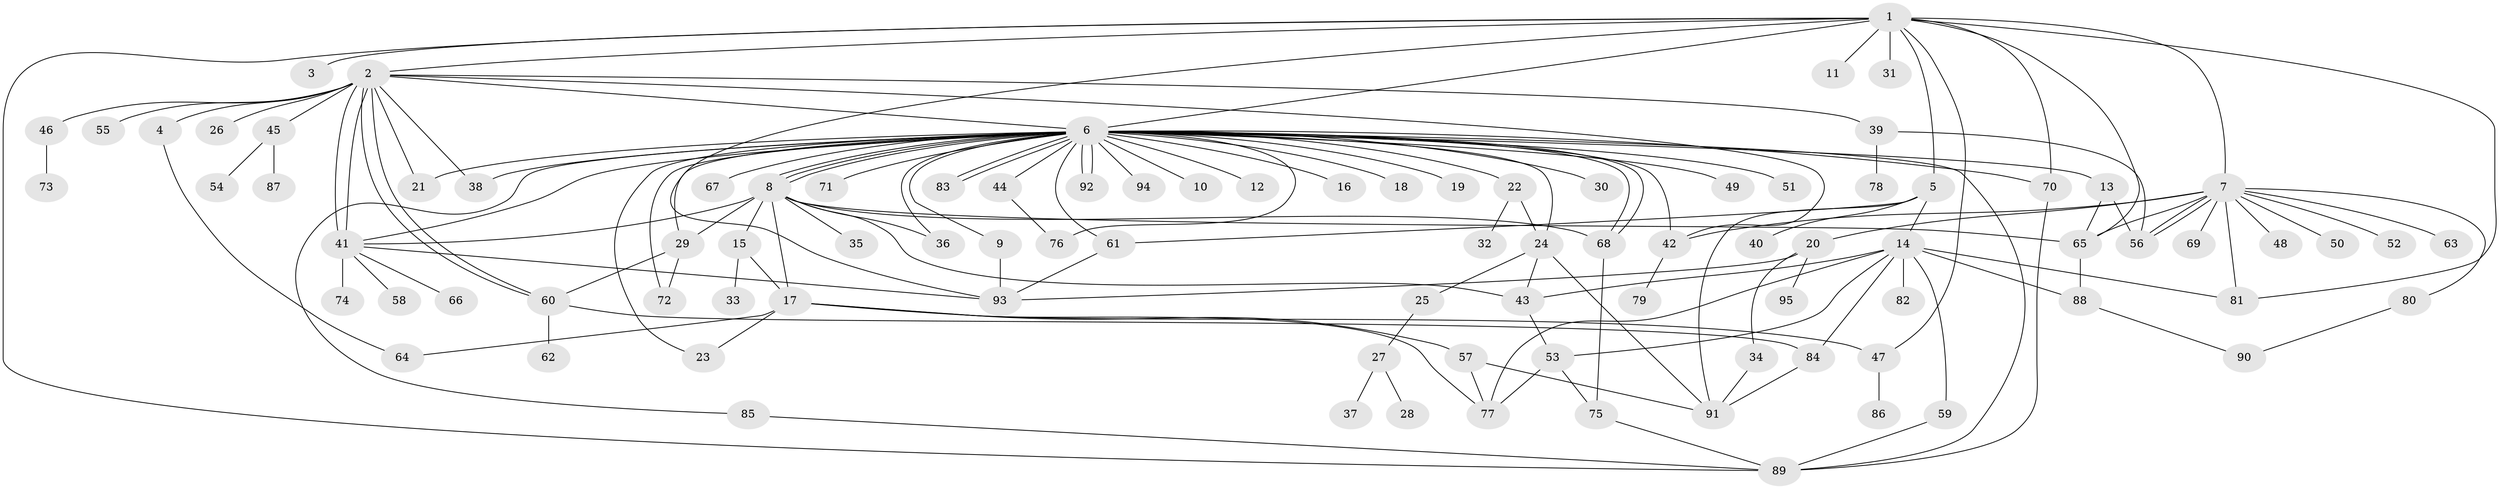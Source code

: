 // Generated by graph-tools (version 1.1) at 2025/47/03/09/25 04:47:48]
// undirected, 95 vertices, 152 edges
graph export_dot {
graph [start="1"]
  node [color=gray90,style=filled];
  1;
  2;
  3;
  4;
  5;
  6;
  7;
  8;
  9;
  10;
  11;
  12;
  13;
  14;
  15;
  16;
  17;
  18;
  19;
  20;
  21;
  22;
  23;
  24;
  25;
  26;
  27;
  28;
  29;
  30;
  31;
  32;
  33;
  34;
  35;
  36;
  37;
  38;
  39;
  40;
  41;
  42;
  43;
  44;
  45;
  46;
  47;
  48;
  49;
  50;
  51;
  52;
  53;
  54;
  55;
  56;
  57;
  58;
  59;
  60;
  61;
  62;
  63;
  64;
  65;
  66;
  67;
  68;
  69;
  70;
  71;
  72;
  73;
  74;
  75;
  76;
  77;
  78;
  79;
  80;
  81;
  82;
  83;
  84;
  85;
  86;
  87;
  88;
  89;
  90;
  91;
  92;
  93;
  94;
  95;
  1 -- 2;
  1 -- 3;
  1 -- 5;
  1 -- 6;
  1 -- 7;
  1 -- 11;
  1 -- 31;
  1 -- 47;
  1 -- 65;
  1 -- 70;
  1 -- 81;
  1 -- 89;
  1 -- 93;
  2 -- 4;
  2 -- 6;
  2 -- 21;
  2 -- 26;
  2 -- 38;
  2 -- 39;
  2 -- 41;
  2 -- 41;
  2 -- 42;
  2 -- 45;
  2 -- 46;
  2 -- 55;
  2 -- 60;
  2 -- 60;
  4 -- 64;
  5 -- 14;
  5 -- 40;
  5 -- 61;
  5 -- 91;
  6 -- 8;
  6 -- 8;
  6 -- 8;
  6 -- 9;
  6 -- 10;
  6 -- 12;
  6 -- 13;
  6 -- 16;
  6 -- 18;
  6 -- 19;
  6 -- 21;
  6 -- 22;
  6 -- 23;
  6 -- 24;
  6 -- 29;
  6 -- 30;
  6 -- 36;
  6 -- 38;
  6 -- 41;
  6 -- 42;
  6 -- 44;
  6 -- 49;
  6 -- 51;
  6 -- 61;
  6 -- 67;
  6 -- 68;
  6 -- 68;
  6 -- 70;
  6 -- 71;
  6 -- 72;
  6 -- 76;
  6 -- 83;
  6 -- 83;
  6 -- 85;
  6 -- 89;
  6 -- 92;
  6 -- 92;
  6 -- 94;
  7 -- 20;
  7 -- 42;
  7 -- 48;
  7 -- 50;
  7 -- 52;
  7 -- 56;
  7 -- 56;
  7 -- 63;
  7 -- 65;
  7 -- 69;
  7 -- 80;
  7 -- 81;
  8 -- 15;
  8 -- 17;
  8 -- 29;
  8 -- 35;
  8 -- 36;
  8 -- 41;
  8 -- 43;
  8 -- 65;
  8 -- 68;
  9 -- 93;
  13 -- 56;
  13 -- 65;
  14 -- 43;
  14 -- 53;
  14 -- 59;
  14 -- 77;
  14 -- 81;
  14 -- 82;
  14 -- 84;
  14 -- 88;
  15 -- 17;
  15 -- 33;
  17 -- 23;
  17 -- 47;
  17 -- 57;
  17 -- 64;
  17 -- 77;
  20 -- 34;
  20 -- 93;
  20 -- 95;
  22 -- 24;
  22 -- 32;
  24 -- 25;
  24 -- 43;
  24 -- 91;
  25 -- 27;
  27 -- 28;
  27 -- 37;
  29 -- 60;
  29 -- 72;
  34 -- 91;
  39 -- 56;
  39 -- 78;
  41 -- 58;
  41 -- 66;
  41 -- 74;
  41 -- 93;
  42 -- 79;
  43 -- 53;
  44 -- 76;
  45 -- 54;
  45 -- 87;
  46 -- 73;
  47 -- 86;
  53 -- 75;
  53 -- 77;
  57 -- 77;
  57 -- 91;
  59 -- 89;
  60 -- 62;
  60 -- 84;
  61 -- 93;
  65 -- 88;
  68 -- 75;
  70 -- 89;
  75 -- 89;
  80 -- 90;
  84 -- 91;
  85 -- 89;
  88 -- 90;
}
